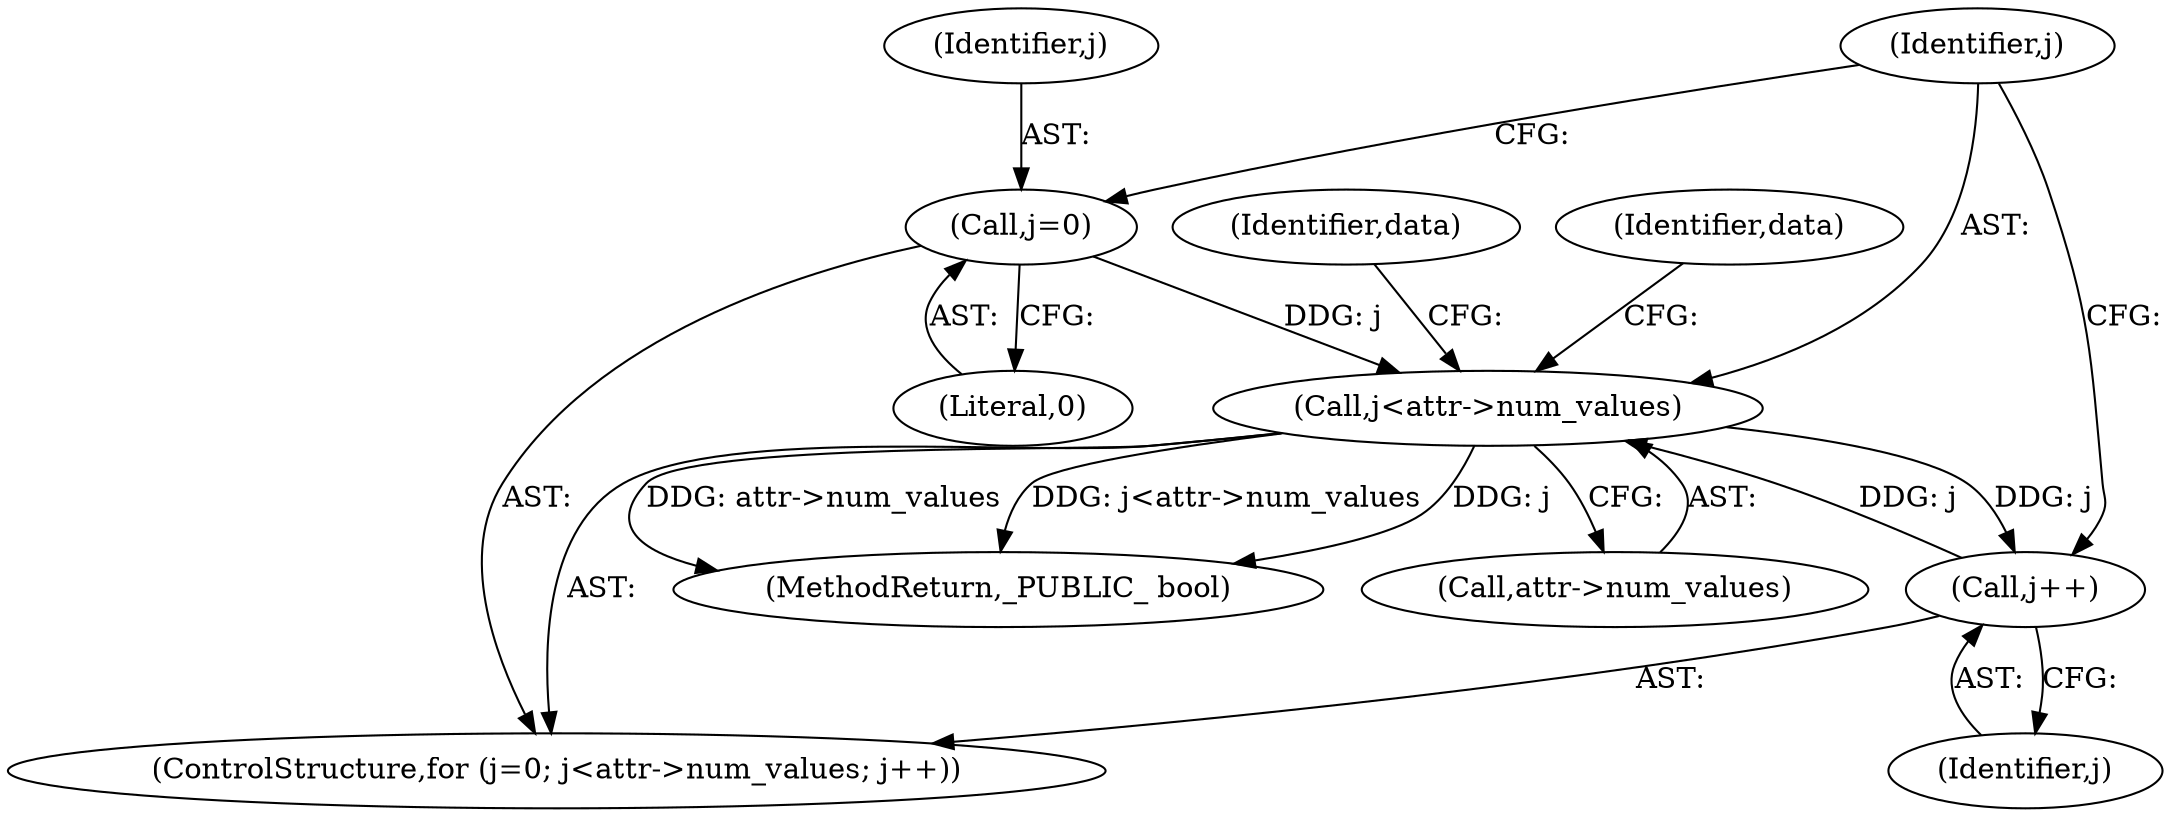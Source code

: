 digraph "0_samba_530d50a1abdcdf4d1775652d4c456c1274d83d8d@pointer" {
"1000583" [label="(Call,j<attr->num_values)"];
"1000588" [label="(Call,j++)"];
"1000583" [label="(Call,j<attr->num_values)"];
"1000580" [label="(Call,j=0)"];
"1000588" [label="(Call,j++)"];
"1001696" [label="(MethodReturn,_PUBLIC_ bool)"];
"1000581" [label="(Identifier,j)"];
"1000582" [label="(Literal,0)"];
"1000580" [label="(Call,j=0)"];
"1000594" [label="(Identifier,data)"];
"1000613" [label="(Identifier,data)"];
"1000589" [label="(Identifier,j)"];
"1000584" [label="(Identifier,j)"];
"1000579" [label="(ControlStructure,for (j=0; j<attr->num_values; j++))"];
"1000583" [label="(Call,j<attr->num_values)"];
"1000585" [label="(Call,attr->num_values)"];
"1000583" -> "1000579"  [label="AST: "];
"1000583" -> "1000585"  [label="CFG: "];
"1000584" -> "1000583"  [label="AST: "];
"1000585" -> "1000583"  [label="AST: "];
"1000594" -> "1000583"  [label="CFG: "];
"1000613" -> "1000583"  [label="CFG: "];
"1000583" -> "1001696"  [label="DDG: j<attr->num_values"];
"1000583" -> "1001696"  [label="DDG: j"];
"1000583" -> "1001696"  [label="DDG: attr->num_values"];
"1000588" -> "1000583"  [label="DDG: j"];
"1000580" -> "1000583"  [label="DDG: j"];
"1000583" -> "1000588"  [label="DDG: j"];
"1000588" -> "1000579"  [label="AST: "];
"1000588" -> "1000589"  [label="CFG: "];
"1000589" -> "1000588"  [label="AST: "];
"1000584" -> "1000588"  [label="CFG: "];
"1000580" -> "1000579"  [label="AST: "];
"1000580" -> "1000582"  [label="CFG: "];
"1000581" -> "1000580"  [label="AST: "];
"1000582" -> "1000580"  [label="AST: "];
"1000584" -> "1000580"  [label="CFG: "];
}

